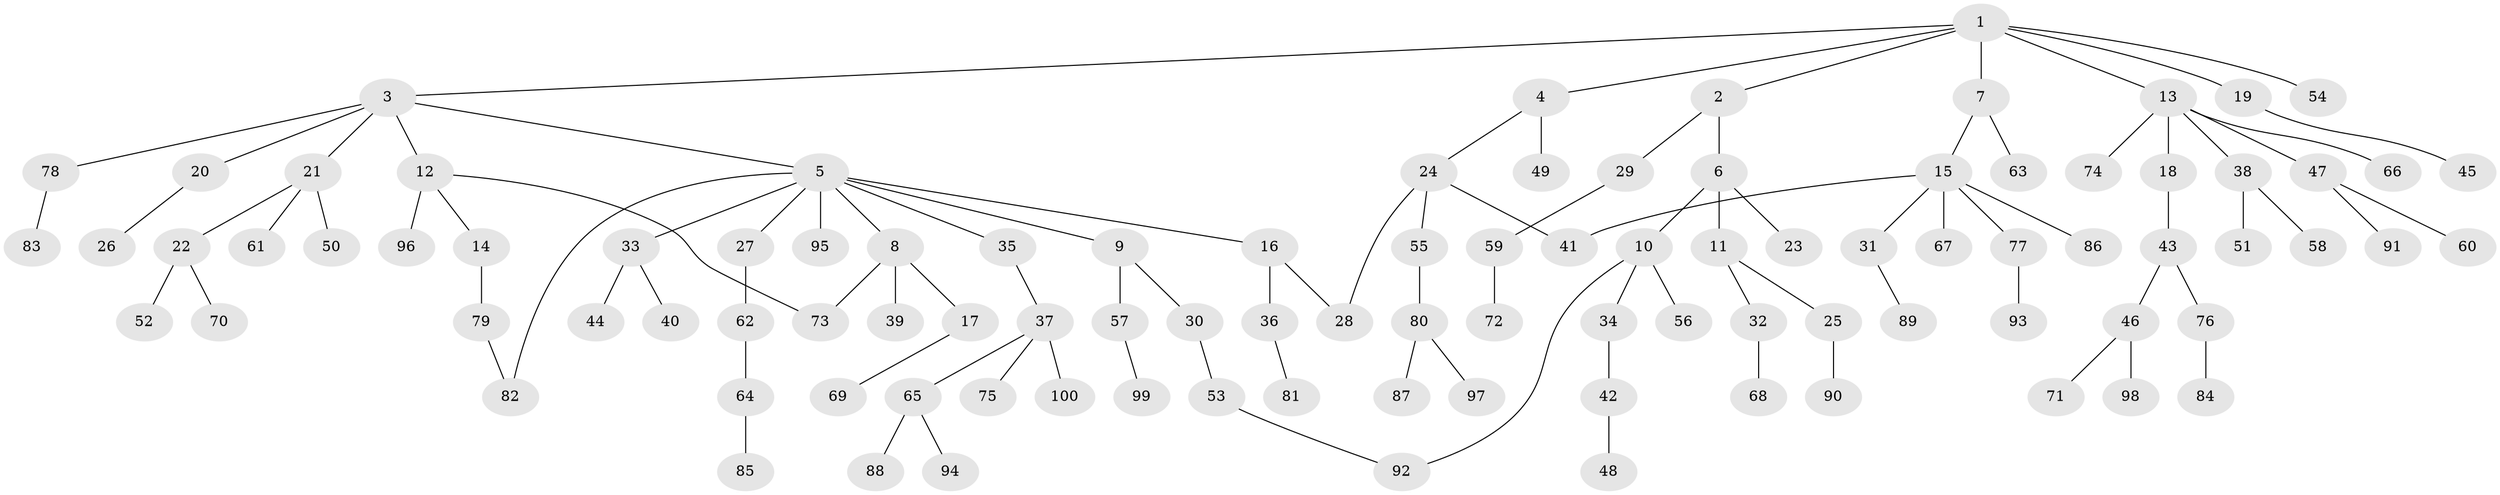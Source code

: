 // Generated by graph-tools (version 1.1) at 2025/25/03/09/25 03:25:32]
// undirected, 100 vertices, 104 edges
graph export_dot {
graph [start="1"]
  node [color=gray90,style=filled];
  1;
  2;
  3;
  4;
  5;
  6;
  7;
  8;
  9;
  10;
  11;
  12;
  13;
  14;
  15;
  16;
  17;
  18;
  19;
  20;
  21;
  22;
  23;
  24;
  25;
  26;
  27;
  28;
  29;
  30;
  31;
  32;
  33;
  34;
  35;
  36;
  37;
  38;
  39;
  40;
  41;
  42;
  43;
  44;
  45;
  46;
  47;
  48;
  49;
  50;
  51;
  52;
  53;
  54;
  55;
  56;
  57;
  58;
  59;
  60;
  61;
  62;
  63;
  64;
  65;
  66;
  67;
  68;
  69;
  70;
  71;
  72;
  73;
  74;
  75;
  76;
  77;
  78;
  79;
  80;
  81;
  82;
  83;
  84;
  85;
  86;
  87;
  88;
  89;
  90;
  91;
  92;
  93;
  94;
  95;
  96;
  97;
  98;
  99;
  100;
  1 -- 2;
  1 -- 3;
  1 -- 4;
  1 -- 7;
  1 -- 13;
  1 -- 19;
  1 -- 54;
  2 -- 6;
  2 -- 29;
  3 -- 5;
  3 -- 12;
  3 -- 20;
  3 -- 21;
  3 -- 78;
  4 -- 24;
  4 -- 49;
  5 -- 8;
  5 -- 9;
  5 -- 16;
  5 -- 27;
  5 -- 33;
  5 -- 35;
  5 -- 95;
  5 -- 82;
  6 -- 10;
  6 -- 11;
  6 -- 23;
  7 -- 15;
  7 -- 63;
  8 -- 17;
  8 -- 39;
  8 -- 73;
  9 -- 30;
  9 -- 57;
  10 -- 34;
  10 -- 56;
  10 -- 92;
  11 -- 25;
  11 -- 32;
  12 -- 14;
  12 -- 73;
  12 -- 96;
  13 -- 18;
  13 -- 38;
  13 -- 47;
  13 -- 66;
  13 -- 74;
  14 -- 79;
  15 -- 31;
  15 -- 67;
  15 -- 77;
  15 -- 86;
  15 -- 41;
  16 -- 28;
  16 -- 36;
  17 -- 69;
  18 -- 43;
  19 -- 45;
  20 -- 26;
  21 -- 22;
  21 -- 50;
  21 -- 61;
  22 -- 52;
  22 -- 70;
  24 -- 41;
  24 -- 55;
  24 -- 28;
  25 -- 90;
  27 -- 62;
  29 -- 59;
  30 -- 53;
  31 -- 89;
  32 -- 68;
  33 -- 40;
  33 -- 44;
  34 -- 42;
  35 -- 37;
  36 -- 81;
  37 -- 65;
  37 -- 75;
  37 -- 100;
  38 -- 51;
  38 -- 58;
  42 -- 48;
  43 -- 46;
  43 -- 76;
  46 -- 71;
  46 -- 98;
  47 -- 60;
  47 -- 91;
  53 -- 92;
  55 -- 80;
  57 -- 99;
  59 -- 72;
  62 -- 64;
  64 -- 85;
  65 -- 88;
  65 -- 94;
  76 -- 84;
  77 -- 93;
  78 -- 83;
  79 -- 82;
  80 -- 87;
  80 -- 97;
}
